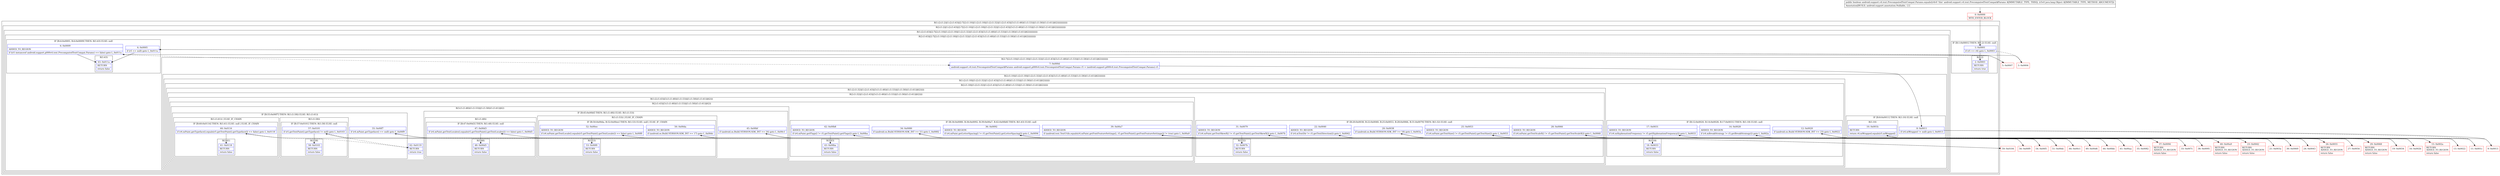 digraph "CFG forandroid.support.v4.text.PrecomputedTextCompat.Params.equals(Ljava\/lang\/Object;)Z" {
subgraph cluster_Region_172476071 {
label = "R(1:(2:(1:2)|(1:(2:(1:63)|(2:7|(2:(1:10)|(1:(2:(1:18)|(1:(2:(1:32)|(1:(2:(1:43)|(3:(1:(1:48))(1:(1:53))|(1:(1:58))(1:(1:61))|62)))))))))))))";
node [shape=record,color=blue];
subgraph cluster_Region_596914135 {
label = "R(2:(1:2)|(1:(2:(1:63)|(2:7|(2:(1:10)|(1:(2:(1:18)|(1:(2:(1:32)|(1:(2:(1:43)|(3:(1:(1:48))(1:(1:53))|(1:(1:58))(1:(1:61))|62))))))))))))";
node [shape=record,color=blue];
subgraph cluster_IfRegion_1165319724 {
label = "IF [B:1:0x0001] THEN: R(1:2) ELSE: null";
node [shape=record,color=blue];
Node_1 [shape=record,label="{1\:\ 0x0001|if (r5 == r4) goto L_0x0003\l}"];
subgraph cluster_Region_1165304762 {
label = "R(1:2)";
node [shape=record,color=blue];
Node_2 [shape=record,label="{2\:\ 0x0003|RETURN\l|return true\l}"];
}
}
subgraph cluster_Region_1899210573 {
label = "R(1:(2:(1:63)|(2:7|(2:(1:10)|(1:(2:(1:18)|(1:(2:(1:32)|(1:(2:(1:43)|(3:(1:(1:48))(1:(1:53))|(1:(1:58))(1:(1:61))|62)))))))))))";
node [shape=record,color=blue];
subgraph cluster_Region_1935397931 {
label = "R(2:(1:63)|(2:7|(2:(1:10)|(1:(2:(1:18)|(1:(2:(1:32)|(1:(2:(1:43)|(3:(1:(1:48))(1:(1:53))|(1:(1:58))(1:(1:61))|62))))))))))";
node [shape=record,color=blue];
subgraph cluster_IfRegion_472936530 {
label = "IF [B:4:0x0005, B:6:0x0009] THEN: R(1:63) ELSE: null";
node [shape=record,color=blue];
Node_4 [shape=record,label="{4\:\ 0x0005|if (r5 == null) goto L_0x011a\l}"];
Node_6 [shape=record,label="{6\:\ 0x0009|ADDED_TO_REGION\l|if ((r5 instanceof android.support.p000v4.text.PrecomputedTextCompat.Params) == false) goto L_0x011a\l}"];
subgraph cluster_Region_1890904221 {
label = "R(1:63)";
node [shape=record,color=blue];
Node_63 [shape=record,label="{63\:\ 0x011a|RETURN\l|return false\l}"];
}
}
subgraph cluster_Region_838340145 {
label = "R(2:7|(2:(1:10)|(1:(2:(1:18)|(1:(2:(1:32)|(1:(2:(1:43)|(3:(1:(1:48))(1:(1:53))|(1:(1:58))(1:(1:61))|62)))))))))";
node [shape=record,color=blue];
Node_7 [shape=record,label="{7\:\ 0x000d|android.support.v4.text.PrecomputedTextCompat$Params android.support.p000v4.text.PrecomputedTextCompat.Params r5 = (android.support.p000v4.text.PrecomputedTextCompat.Params) r5\l}"];
subgraph cluster_Region_475082761 {
label = "R(2:(1:10)|(1:(2:(1:18)|(1:(2:(1:32)|(1:(2:(1:43)|(3:(1:(1:48))(1:(1:53))|(1:(1:58))(1:(1:61))|62))))))))";
node [shape=record,color=blue];
subgraph cluster_IfRegion_830883108 {
label = "IF [B:8:0x0011] THEN: R(1:10) ELSE: null";
node [shape=record,color=blue];
Node_8 [shape=record,label="{8\:\ 0x0011|if (r4.mWrapped != null) goto L_0x0013\l}"];
subgraph cluster_Region_1200416807 {
label = "R(1:10)";
node [shape=record,color=blue];
Node_10 [shape=record,label="{10\:\ 0x001b|RETURN\l|return r4.mWrapped.equals(r5.mWrapped)\l}"];
}
}
subgraph cluster_Region_782963110 {
label = "R(1:(2:(1:18)|(1:(2:(1:32)|(1:(2:(1:43)|(3:(1:(1:48))(1:(1:53))|(1:(1:58))(1:(1:61))|62)))))))";
node [shape=record,color=blue];
subgraph cluster_Region_2030892270 {
label = "R(2:(1:18)|(1:(2:(1:32)|(1:(2:(1:43)|(3:(1:(1:48))(1:(1:53))|(1:(1:58))(1:(1:61))|62))))))";
node [shape=record,color=blue];
subgraph cluster_IfRegion_160307617 {
label = "IF [B:12:0x0020, B:14:0x0028, B:17:0x0031] THEN: R(1:18) ELSE: null";
node [shape=record,color=blue];
Node_12 [shape=record,label="{12\:\ 0x0020|if (android.os.Build.VERSION.SDK_INT \>= 23) goto L_0x0022\l}"];
Node_14 [shape=record,label="{14\:\ 0x0028|ADDED_TO_REGION\l|if (r4.mBreakStrategy != r5.getBreakStrategy()) goto L_0x002a\l}"];
Node_17 [shape=record,label="{17\:\ 0x0031|ADDED_TO_REGION\l|if (r4.mHyphenationFrequency != r5.getHyphenationFrequency()) goto L_0x0033\l}"];
subgraph cluster_Region_1816675006 {
label = "R(1:18)";
node [shape=record,color=blue];
Node_18 [shape=record,label="{18\:\ 0x0033|RETURN\l|return false\l}"];
}
}
subgraph cluster_Region_1877247350 {
label = "R(1:(2:(1:32)|(1:(2:(1:43)|(3:(1:(1:48))(1:(1:53))|(1:(1:58))(1:(1:61))|62)))))";
node [shape=record,color=blue];
subgraph cluster_Region_422874893 {
label = "R(2:(1:32)|(1:(2:(1:43)|(3:(1:(1:48))(1:(1:53))|(1:(1:58))(1:(1:61))|62))))";
node [shape=record,color=blue];
subgraph cluster_IfRegion_378770290 {
label = "IF [B:20:0x0038, B:22:0x0040, B:25:0x0053, B:28:0x0066, B:31:0x0079] THEN: R(1:32) ELSE: null";
node [shape=record,color=blue];
Node_20 [shape=record,label="{20\:\ 0x0038|if (android.os.Build.VERSION.SDK_INT \>= 18) goto L_0x003a\l}"];
Node_22 [shape=record,label="{22\:\ 0x0040|ADDED_TO_REGION\l|if (r4.mTextDir != r5.getTextDirection()) goto L_0x0042\l}"];
Node_25 [shape=record,label="{25\:\ 0x0053|ADDED_TO_REGION\l|if (r4.mPaint.getTextSize() != r5.getTextPaint().getTextSize()) goto L_0x0055\l}"];
Node_28 [shape=record,label="{28\:\ 0x0066|ADDED_TO_REGION\l|if (r4.mPaint.getTextScaleX() != r5.getTextPaint().getTextScaleX()) goto L_0x0068\l}"];
Node_31 [shape=record,label="{31\:\ 0x0079|ADDED_TO_REGION\l|if (r4.mPaint.getTextSkewX() != r5.getTextPaint().getTextSkewX()) goto L_0x007b\l}"];
subgraph cluster_Region_117551937 {
label = "R(1:32)";
node [shape=record,color=blue];
Node_32 [shape=record,label="{32\:\ 0x007b|RETURN\l|return false\l}"];
}
}
subgraph cluster_Region_695360685 {
label = "R(1:(2:(1:43)|(3:(1:(1:48))(1:(1:53))|(1:(1:58))(1:(1:61))|62)))";
node [shape=record,color=blue];
subgraph cluster_Region_1660330944 {
label = "R(2:(1:43)|(3:(1:(1:48))(1:(1:53))|(1:(1:58))(1:(1:61))|62))";
node [shape=record,color=blue];
subgraph cluster_IfRegion_1743490583 {
label = "IF [B:34:0x0080, B:36:0x0092, B:39:0x00a7, B:42:0x00b8] THEN: R(1:43) ELSE: null";
node [shape=record,color=blue];
Node_34 [shape=record,label="{34\:\ 0x0080|if (android.os.Build.VERSION.SDK_INT \>= 21) goto L_0x0082\l}"];
Node_36 [shape=record,label="{36\:\ 0x0092|ADDED_TO_REGION\l|if (r4.mPaint.getLetterSpacing() != r5.getTextPaint().getLetterSpacing()) goto L_0x0094\l}"];
Node_39 [shape=record,label="{39\:\ 0x00a7|ADDED_TO_REGION\l|if (android.text.TextUtils.equals(r4.mPaint.getFontFeatureSettings(), r5.getTextPaint().getFontFeatureSettings()) != true) goto L_0x00a9\l}"];
Node_42 [shape=record,label="{42\:\ 0x00b8|ADDED_TO_REGION\l|if (r4.mPaint.getFlags() != r5.getTextPaint().getFlags()) goto L_0x00ba\l}"];
subgraph cluster_Region_1602684020 {
label = "R(1:43)";
node [shape=record,color=blue];
Node_43 [shape=record,label="{43\:\ 0x00ba|RETURN\l|return false\l}"];
}
}
subgraph cluster_Region_1427517310 {
label = "R(3:(1:(1:48))(1:(1:53))|(1:(1:58))(1:(1:61))|62)";
node [shape=record,color=blue];
subgraph cluster_IfRegion_1849329221 {
label = "IF [B:45:0x00bf] THEN: R(1:(1:48)) ELSE: R(1:(1:53))";
node [shape=record,color=blue];
Node_45 [shape=record,label="{45\:\ 0x00bf|if (android.os.Build.VERSION.SDK_INT \>= 24) goto L_0x00c1\l}"];
subgraph cluster_Region_956682465 {
label = "R(1:(1:48))";
node [shape=record,color=blue];
subgraph cluster_IfRegion_1191616285 {
label = "IF [B:47:0x00d3] THEN: R(1:48) ELSE: null";
node [shape=record,color=blue];
Node_47 [shape=record,label="{47\:\ 0x00d3|if (r4.mPaint.getTextLocales().equals(r5.getTextPaint().getTextLocales()) == false) goto L_0x00d5\l}"];
subgraph cluster_Region_1590089489 {
label = "R(1:48)";
node [shape=record,color=blue];
Node_48 [shape=record,label="{48\:\ 0x00d5|RETURN\l|return false\l}"];
}
}
}
subgraph cluster_Region_978284136 {
label = "R(1:(1:53)) | ELSE_IF_CHAIN\l";
node [shape=record,color=blue];
subgraph cluster_IfRegion_1052558669 {
label = "IF [B:50:0x00da, B:52:0x00ee] THEN: R(1:53) ELSE: null | ELSE_IF_CHAIN\l";
node [shape=record,color=blue];
Node_50 [shape=record,label="{50\:\ 0x00da|ADDED_TO_REGION\l|if (android.os.Build.VERSION.SDK_INT \>= 17) goto L_0x00dc\l}"];
Node_52 [shape=record,label="{52\:\ 0x00ee|ADDED_TO_REGION\l|if (r4.mPaint.getTextLocale().equals(r5.getTextPaint().getTextLocale()) == false) goto L_0x00f0\l}"];
subgraph cluster_Region_8249290 {
label = "R(1:53)";
node [shape=record,color=blue];
Node_53 [shape=record,label="{53\:\ 0x00f0|RETURN\l|return false\l}"];
}
}
}
}
subgraph cluster_IfRegion_401118716 {
label = "IF [B:55:0x00f7] THEN: R(1:(1:58)) ELSE: R(1:(1:61))";
node [shape=record,color=blue];
Node_55 [shape=record,label="{55\:\ 0x00f7|if (r4.mPaint.getTypeface() == null) goto L_0x00f9\l}"];
subgraph cluster_Region_2147395151 {
label = "R(1:(1:58))";
node [shape=record,color=blue];
subgraph cluster_IfRegion_884922859 {
label = "IF [B:57:0x0101] THEN: R(1:58) ELSE: null";
node [shape=record,color=blue];
Node_57 [shape=record,label="{57\:\ 0x0101|if (r5.getTextPaint().getTypeface() != null) goto L_0x0103\l}"];
subgraph cluster_Region_1040428022 {
label = "R(1:58)";
node [shape=record,color=blue];
Node_58 [shape=record,label="{58\:\ 0x0103|RETURN\l|return false\l}"];
}
}
}
subgraph cluster_Region_1357815923 {
label = "R(1:(1:61)) | ELSE_IF_CHAIN\l";
node [shape=record,color=blue];
subgraph cluster_IfRegion_253649501 {
label = "IF [B:60:0x0116] THEN: R(1:61) ELSE: null | ELSE_IF_CHAIN\l";
node [shape=record,color=blue];
Node_60 [shape=record,label="{60\:\ 0x0116|if (r4.mPaint.getTypeface().equals(r5.getTextPaint().getTypeface()) == false) goto L_0x0118\l}"];
subgraph cluster_Region_58366183 {
label = "R(1:61)";
node [shape=record,color=blue];
Node_61 [shape=record,label="{61\:\ 0x0118|RETURN\l|return false\l}"];
}
}
}
}
Node_62 [shape=record,label="{62\:\ 0x0119|RETURN\l|return true\l}"];
}
}
}
}
}
}
}
}
}
}
}
}
}
Node_0 [shape=record,color=red,label="{0\:\ 0x0000|MTH_ENTER_BLOCK\l}"];
Node_3 [shape=record,color=red,label="{3\:\ 0x0004}"];
Node_5 [shape=record,color=red,label="{5\:\ 0x0007}"];
Node_9 [shape=record,color=red,label="{9\:\ 0x0013}"];
Node_11 [shape=record,color=red,label="{11\:\ 0x001c}"];
Node_13 [shape=record,color=red,label="{13\:\ 0x0022}"];
Node_15 [shape=record,color=red,label="{15\:\ 0x002a|RETURN\lADDED_TO_REGION\l|return false\l}"];
Node_16 [shape=record,color=red,label="{16\:\ 0x002b}"];
Node_19 [shape=record,color=red,label="{19\:\ 0x0034}"];
Node_21 [shape=record,color=red,label="{21\:\ 0x003a}"];
Node_23 [shape=record,color=red,label="{23\:\ 0x0042|RETURN\lADDED_TO_REGION\l|return false\l}"];
Node_24 [shape=record,color=red,label="{24\:\ 0x0043}"];
Node_26 [shape=record,color=red,label="{26\:\ 0x0055|RETURN\lADDED_TO_REGION\l|return false\l}"];
Node_27 [shape=record,color=red,label="{27\:\ 0x0056}"];
Node_29 [shape=record,color=red,label="{29\:\ 0x0068|RETURN\lADDED_TO_REGION\l|return false\l}"];
Node_30 [shape=record,color=red,label="{30\:\ 0x0069}"];
Node_33 [shape=record,color=red,label="{33\:\ 0x007c}"];
Node_35 [shape=record,color=red,label="{35\:\ 0x0082}"];
Node_37 [shape=record,color=red,label="{37\:\ 0x0094|RETURN\lADDED_TO_REGION\l|return false\l}"];
Node_38 [shape=record,color=red,label="{38\:\ 0x0095}"];
Node_40 [shape=record,color=red,label="{40\:\ 0x00a9|RETURN\lADDED_TO_REGION\l|return false\l}"];
Node_41 [shape=record,color=red,label="{41\:\ 0x00aa}"];
Node_44 [shape=record,color=red,label="{44\:\ 0x00bb}"];
Node_46 [shape=record,color=red,label="{46\:\ 0x00c1}"];
Node_49 [shape=record,color=red,label="{49\:\ 0x00d6}"];
Node_51 [shape=record,color=red,label="{51\:\ 0x00dc}"];
Node_54 [shape=record,color=red,label="{54\:\ 0x00f1}"];
Node_56 [shape=record,color=red,label="{56\:\ 0x00f9}"];
Node_59 [shape=record,color=red,label="{59\:\ 0x0104}"];
MethodNode[shape=record,label="{public boolean android.support.v4.text.PrecomputedTextCompat.Params.equals((r4v0 'this' android.support.v4.text.PrecomputedTextCompat$Params A[IMMUTABLE_TYPE, THIS]), (r5v0 java.lang.Object A[IMMUTABLE_TYPE, METHOD_ARGUMENT]))  | Annotation[BUILD, android.support.annotation.Nullable, \{\}]\l}"];
MethodNode -> Node_0;
Node_1 -> Node_2;
Node_1 -> Node_3[style=dashed];
Node_4 -> Node_5[style=dashed];
Node_4 -> Node_63;
Node_6 -> Node_7[style=dashed];
Node_6 -> Node_63;
Node_7 -> Node_8;
Node_8 -> Node_9;
Node_8 -> Node_11[style=dashed];
Node_12 -> Node_13;
Node_12 -> Node_19[style=dashed];
Node_14 -> Node_15;
Node_14 -> Node_16[style=dashed];
Node_17 -> Node_18;
Node_17 -> Node_19[style=dashed];
Node_20 -> Node_21;
Node_20 -> Node_24[style=dashed];
Node_22 -> Node_23;
Node_22 -> Node_24[style=dashed];
Node_25 -> Node_26;
Node_25 -> Node_27[style=dashed];
Node_28 -> Node_29;
Node_28 -> Node_30[style=dashed];
Node_31 -> Node_32;
Node_31 -> Node_33[style=dashed];
Node_34 -> Node_35;
Node_34 -> Node_41[style=dashed];
Node_36 -> Node_37;
Node_36 -> Node_38[style=dashed];
Node_39 -> Node_40;
Node_39 -> Node_41[style=dashed];
Node_42 -> Node_43;
Node_42 -> Node_44[style=dashed];
Node_45 -> Node_46;
Node_45 -> Node_49[style=dashed];
Node_47 -> Node_48;
Node_47 -> Node_54[style=dashed];
Node_50 -> Node_51;
Node_50 -> Node_54[style=dashed];
Node_52 -> Node_53;
Node_52 -> Node_54[style=dashed];
Node_55 -> Node_56;
Node_55 -> Node_59[style=dashed];
Node_57 -> Node_58;
Node_57 -> Node_62[style=dashed];
Node_60 -> Node_61;
Node_60 -> Node_62[style=dashed];
Node_0 -> Node_1;
Node_3 -> Node_4;
Node_5 -> Node_6;
Node_9 -> Node_10;
Node_11 -> Node_12;
Node_13 -> Node_14;
Node_16 -> Node_17;
Node_19 -> Node_20;
Node_21 -> Node_22;
Node_24 -> Node_25;
Node_27 -> Node_28;
Node_30 -> Node_31;
Node_33 -> Node_34;
Node_35 -> Node_36;
Node_38 -> Node_39;
Node_41 -> Node_42;
Node_44 -> Node_45;
Node_46 -> Node_47;
Node_49 -> Node_50;
Node_51 -> Node_52;
Node_54 -> Node_55;
Node_56 -> Node_57;
Node_59 -> Node_60;
}

